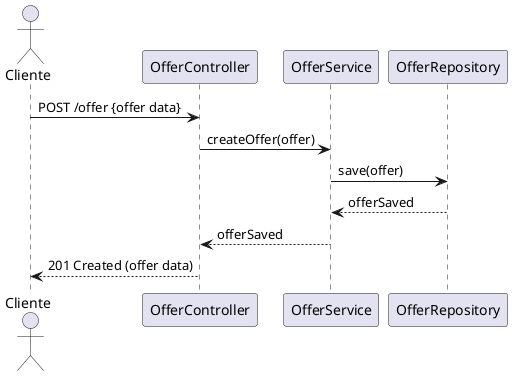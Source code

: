 @startuml offer_creation_sequence
actor Cliente
participant "OfferController" as OC
participant "OfferService" as OS
participant "OfferRepository" as OR

Cliente -> OC: POST /offer {offer data}
OC -> OS: createOffer(offer)
OS -> OR: save(offer)
OR --> OS: offerSaved
OS --> OC: offerSaved
OC --> Cliente: 201 Created (offer data)
@enduml
